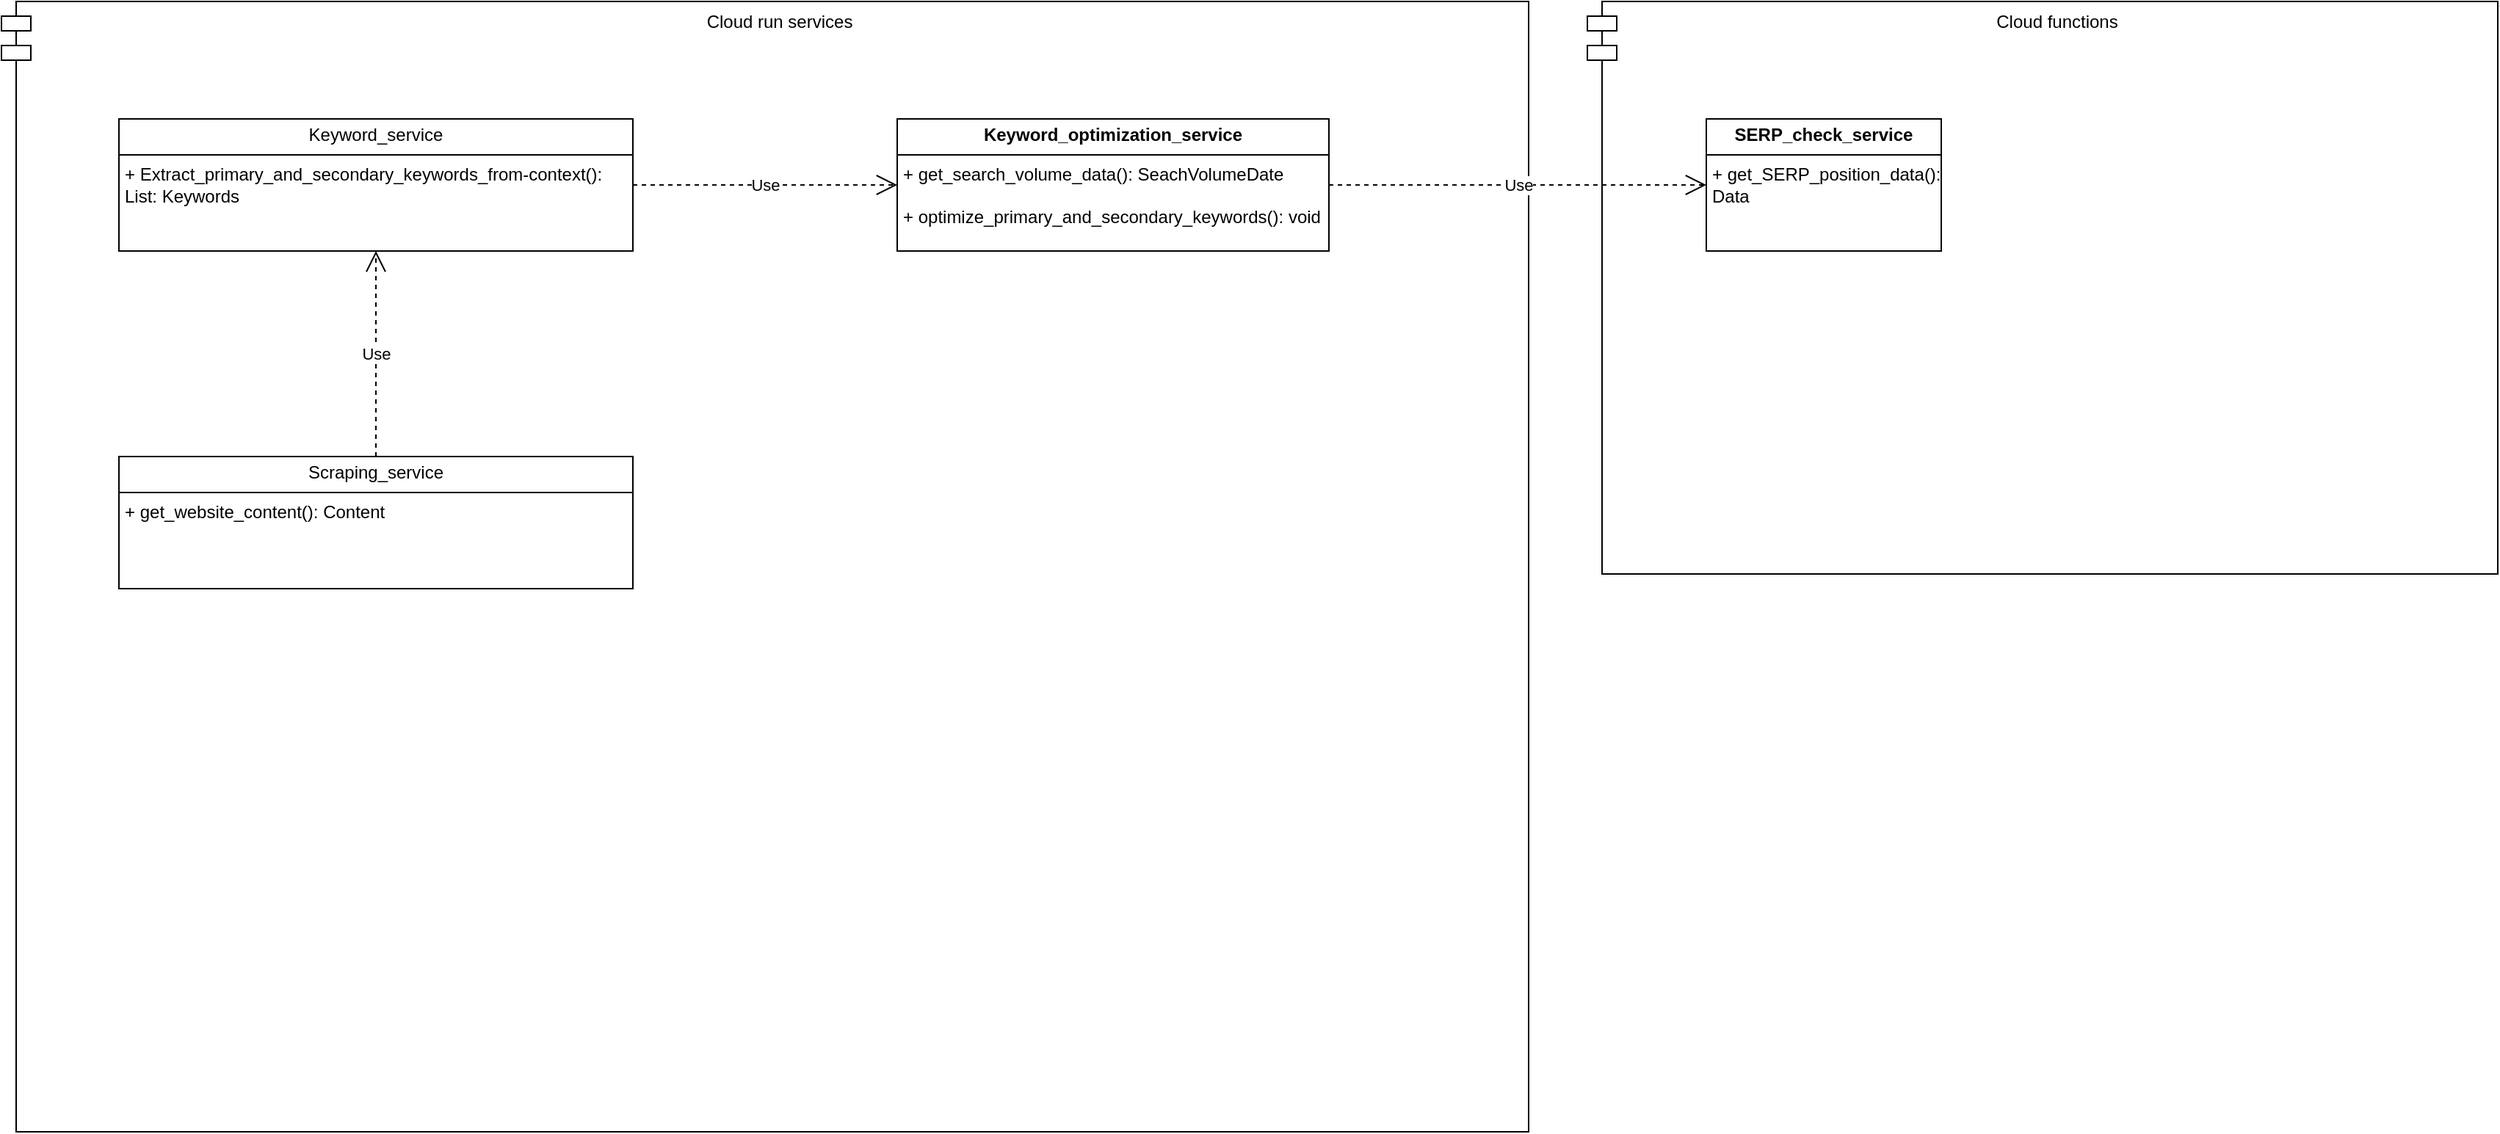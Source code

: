 <mxfile version="24.1.0" type="device">
  <diagram name="Page-1" id="FBYsdal8GXvZE6SGu7Mt">
    <mxGraphModel dx="2232" dy="2294" grid="1" gridSize="10" guides="1" tooltips="1" connect="1" arrows="1" fold="1" page="1" pageScale="1" pageWidth="827" pageHeight="1169" math="0" shadow="0">
      <root>
        <mxCell id="0" />
        <mxCell id="1" parent="0" />
        <mxCell id="IR-27HBc0gsd7sG7MWDK-14" value="Cloud run services" style="shape=module;align=left;spacingLeft=20;align=center;verticalAlign=top;whiteSpace=wrap;html=1;" vertex="1" parent="1">
          <mxGeometry x="80" y="-680" width="1040" height="770" as="geometry" />
        </mxCell>
        <mxCell id="IR-27HBc0gsd7sG7MWDK-6" value="&lt;p style=&quot;margin:0px;margin-top:4px;text-align:center;&quot;&gt;Keyword_&lt;span style=&quot;background-color: initial;&quot;&gt;service&lt;/span&gt;&lt;/p&gt;&lt;hr size=&quot;1&quot; style=&quot;border-style:solid;&quot;&gt;&lt;p style=&quot;margin:0px;margin-left:4px;&quot;&gt;&lt;/p&gt;&lt;p style=&quot;margin:0px;margin-left:4px;&quot;&gt;+ Extract_primary_and_secondary_keywords_from-context(): List: Keywords&lt;/p&gt;" style="verticalAlign=top;align=left;overflow=fill;html=1;whiteSpace=wrap;" vertex="1" parent="1">
          <mxGeometry x="160" y="-600" width="350" height="90" as="geometry" />
        </mxCell>
        <mxCell id="IR-27HBc0gsd7sG7MWDK-5" value="&lt;p style=&quot;margin:0px;margin-top:4px;text-align:center;&quot;&gt;Scraping_service&lt;br&gt;&lt;/p&gt;&lt;hr size=&quot;1&quot; style=&quot;border-style:solid;&quot;&gt;&lt;p style=&quot;margin:0px;margin-left:4px;&quot;&gt;&lt;/p&gt;&lt;p style=&quot;margin:0px;margin-left:4px;&quot;&gt;+ get_website_content(): Content&lt;/p&gt;&lt;p style=&quot;margin:0px;margin-left:4px;&quot;&gt;&lt;br&gt;&lt;/p&gt;" style="verticalAlign=top;align=left;overflow=fill;html=1;whiteSpace=wrap;" vertex="1" parent="1">
          <mxGeometry x="160" y="-370" width="350" height="90" as="geometry" />
        </mxCell>
        <mxCell id="IR-27HBc0gsd7sG7MWDK-16" value="Cloud functions" style="shape=module;align=left;spacingLeft=20;align=center;verticalAlign=top;whiteSpace=wrap;html=1;" vertex="1" parent="1">
          <mxGeometry x="1160" y="-680" width="620" height="390" as="geometry" />
        </mxCell>
        <mxCell id="IR-27HBc0gsd7sG7MWDK-11" value="&lt;p style=&quot;margin:0px;margin-top:4px;text-align:center;&quot;&gt;&lt;b&gt;SERP_check_service&lt;/b&gt;&lt;/p&gt;&lt;hr size=&quot;1&quot; style=&quot;border-style:solid;&quot;&gt;&lt;p style=&quot;margin:0px;margin-left:4px;&quot;&gt;&lt;/p&gt;&lt;p style=&quot;margin:0px;margin-left:4px;&quot;&gt;+ get_SERP_position_data(): Data&lt;/p&gt;" style="verticalAlign=top;align=left;overflow=fill;html=1;whiteSpace=wrap;" vertex="1" parent="1">
          <mxGeometry x="1241" y="-600" width="160" height="90" as="geometry" />
        </mxCell>
        <mxCell id="IR-27HBc0gsd7sG7MWDK-9" value="&lt;p style=&quot;margin:0px;margin-top:4px;text-align:center;&quot;&gt;&lt;b&gt;Keyword_optimization_service&lt;/b&gt;&lt;/p&gt;&lt;hr size=&quot;1&quot; style=&quot;border-style:solid;&quot;&gt;&lt;p style=&quot;margin:0px;margin-left:4px;&quot;&gt;&lt;/p&gt;&lt;p style=&quot;margin:0px;margin-left:4px;&quot;&gt;+ get_search_volume_data(): SeachVolumeDate&lt;/p&gt;&lt;p style=&quot;margin:0px;margin-left:4px;&quot;&gt;&lt;br&gt;&lt;/p&gt;&lt;p style=&quot;margin:0px;margin-left:4px;&quot;&gt;+ optimize_primary_and_secondary_keywords(): void&lt;/p&gt;" style="verticalAlign=top;align=left;overflow=fill;html=1;whiteSpace=wrap;" vertex="1" parent="1">
          <mxGeometry x="690" y="-600" width="294" height="90" as="geometry" />
        </mxCell>
        <mxCell id="IR-27HBc0gsd7sG7MWDK-18" value="Use" style="endArrow=open;endSize=12;dashed=1;html=1;rounded=0;entryX=0.5;entryY=1;entryDx=0;entryDy=0;exitX=0.5;exitY=0;exitDx=0;exitDy=0;" edge="1" parent="1" source="IR-27HBc0gsd7sG7MWDK-5" target="IR-27HBc0gsd7sG7MWDK-6">
          <mxGeometry width="160" relative="1" as="geometry">
            <mxPoint x="180" y="-120" as="sourcePoint" />
            <mxPoint x="340" y="-120" as="targetPoint" />
          </mxGeometry>
        </mxCell>
        <mxCell id="IR-27HBc0gsd7sG7MWDK-19" value="Use" style="endArrow=open;endSize=12;dashed=1;html=1;rounded=0;exitX=1;exitY=0.5;exitDx=0;exitDy=0;entryX=0;entryY=0.5;entryDx=0;entryDy=0;" edge="1" parent="1" source="IR-27HBc0gsd7sG7MWDK-6" target="IR-27HBc0gsd7sG7MWDK-9">
          <mxGeometry width="160" relative="1" as="geometry">
            <mxPoint x="640" y="-430" as="sourcePoint" />
            <mxPoint x="800" y="-430" as="targetPoint" />
          </mxGeometry>
        </mxCell>
        <mxCell id="IR-27HBc0gsd7sG7MWDK-20" value="Use" style="endArrow=open;endSize=12;dashed=1;html=1;rounded=0;exitX=1;exitY=0.5;exitDx=0;exitDy=0;entryX=0;entryY=0.5;entryDx=0;entryDy=0;" edge="1" parent="1" source="IR-27HBc0gsd7sG7MWDK-9" target="IR-27HBc0gsd7sG7MWDK-11">
          <mxGeometry width="160" relative="1" as="geometry">
            <mxPoint x="1070" y="-550" as="sourcePoint" />
            <mxPoint x="1230" y="-550" as="targetPoint" />
          </mxGeometry>
        </mxCell>
      </root>
    </mxGraphModel>
  </diagram>
</mxfile>
